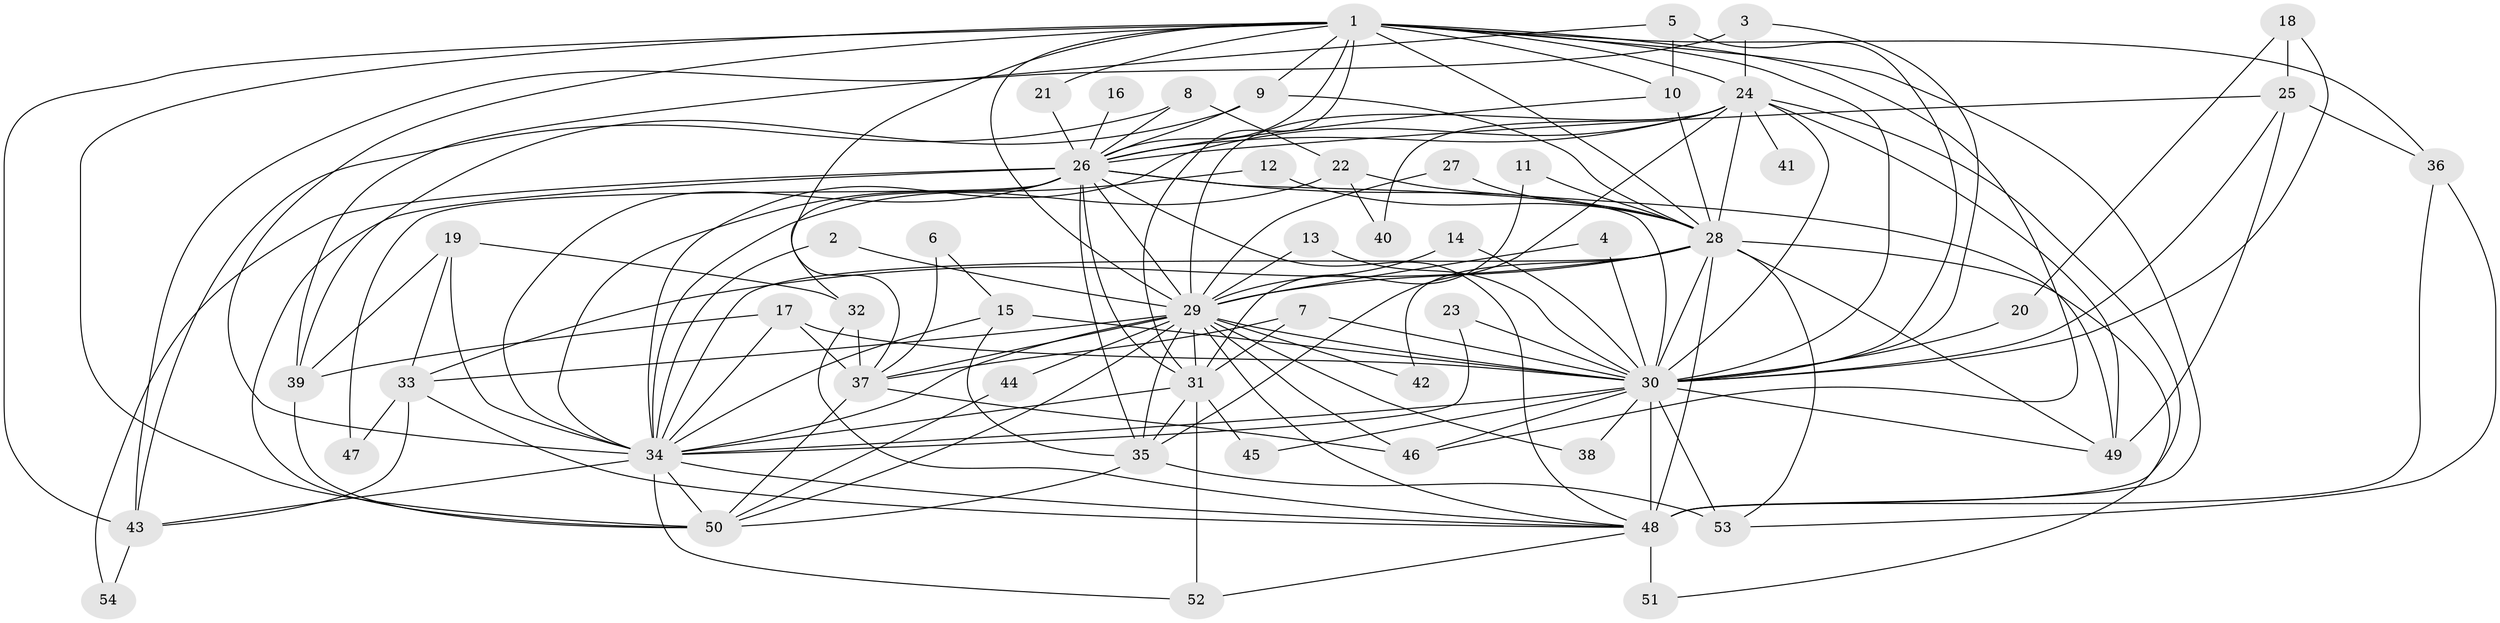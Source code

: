 // original degree distribution, {13: 0.009345794392523364, 14: 0.009345794392523364, 11: 0.009345794392523364, 21: 0.009345794392523364, 19: 0.009345794392523364, 16: 0.009345794392523364, 25: 0.028037383177570093, 32: 0.009345794392523364, 9: 0.018691588785046728, 3: 0.16822429906542055, 8: 0.009345794392523364, 4: 0.09345794392523364, 2: 0.5514018691588785, 5: 0.028037383177570093, 6: 0.037383177570093455}
// Generated by graph-tools (version 1.1) at 2025/25/03/09/25 03:25:39]
// undirected, 54 vertices, 148 edges
graph export_dot {
graph [start="1"]
  node [color=gray90,style=filled];
  1;
  2;
  3;
  4;
  5;
  6;
  7;
  8;
  9;
  10;
  11;
  12;
  13;
  14;
  15;
  16;
  17;
  18;
  19;
  20;
  21;
  22;
  23;
  24;
  25;
  26;
  27;
  28;
  29;
  30;
  31;
  32;
  33;
  34;
  35;
  36;
  37;
  38;
  39;
  40;
  41;
  42;
  43;
  44;
  45;
  46;
  47;
  48;
  49;
  50;
  51;
  52;
  53;
  54;
  1 -- 9 [weight=1.0];
  1 -- 10 [weight=1.0];
  1 -- 21 [weight=1.0];
  1 -- 24 [weight=3.0];
  1 -- 26 [weight=3.0];
  1 -- 28 [weight=4.0];
  1 -- 29 [weight=4.0];
  1 -- 30 [weight=3.0];
  1 -- 31 [weight=1.0];
  1 -- 34 [weight=3.0];
  1 -- 36 [weight=1.0];
  1 -- 37 [weight=2.0];
  1 -- 43 [weight=1.0];
  1 -- 46 [weight=1.0];
  1 -- 48 [weight=3.0];
  1 -- 50 [weight=1.0];
  2 -- 29 [weight=1.0];
  2 -- 34 [weight=1.0];
  3 -- 24 [weight=1.0];
  3 -- 30 [weight=1.0];
  3 -- 43 [weight=1.0];
  4 -- 29 [weight=1.0];
  4 -- 30 [weight=1.0];
  5 -- 10 [weight=1.0];
  5 -- 30 [weight=1.0];
  5 -- 39 [weight=1.0];
  6 -- 15 [weight=1.0];
  6 -- 37 [weight=1.0];
  7 -- 30 [weight=2.0];
  7 -- 31 [weight=1.0];
  7 -- 37 [weight=1.0];
  8 -- 22 [weight=1.0];
  8 -- 26 [weight=1.0];
  8 -- 43 [weight=1.0];
  9 -- 26 [weight=1.0];
  9 -- 28 [weight=1.0];
  9 -- 39 [weight=1.0];
  10 -- 26 [weight=1.0];
  10 -- 28 [weight=1.0];
  11 -- 28 [weight=1.0];
  11 -- 31 [weight=1.0];
  12 -- 28 [weight=1.0];
  12 -- 34 [weight=1.0];
  13 -- 29 [weight=1.0];
  13 -- 30 [weight=1.0];
  14 -- 29 [weight=1.0];
  14 -- 30 [weight=1.0];
  15 -- 30 [weight=1.0];
  15 -- 34 [weight=1.0];
  15 -- 35 [weight=1.0];
  16 -- 26 [weight=1.0];
  17 -- 30 [weight=1.0];
  17 -- 34 [weight=1.0];
  17 -- 37 [weight=1.0];
  17 -- 39 [weight=1.0];
  18 -- 20 [weight=1.0];
  18 -- 25 [weight=1.0];
  18 -- 30 [weight=1.0];
  19 -- 32 [weight=1.0];
  19 -- 33 [weight=1.0];
  19 -- 34 [weight=1.0];
  19 -- 39 [weight=1.0];
  20 -- 30 [weight=1.0];
  21 -- 26 [weight=1.0];
  22 -- 34 [weight=1.0];
  22 -- 40 [weight=1.0];
  22 -- 49 [weight=1.0];
  23 -- 30 [weight=1.0];
  23 -- 34 [weight=1.0];
  24 -- 26 [weight=1.0];
  24 -- 28 [weight=2.0];
  24 -- 29 [weight=1.0];
  24 -- 30 [weight=1.0];
  24 -- 34 [weight=1.0];
  24 -- 35 [weight=1.0];
  24 -- 40 [weight=1.0];
  24 -- 41 [weight=2.0];
  24 -- 48 [weight=1.0];
  24 -- 49 [weight=2.0];
  25 -- 26 [weight=1.0];
  25 -- 30 [weight=1.0];
  25 -- 36 [weight=1.0];
  25 -- 49 [weight=1.0];
  26 -- 28 [weight=1.0];
  26 -- 29 [weight=1.0];
  26 -- 30 [weight=2.0];
  26 -- 31 [weight=1.0];
  26 -- 32 [weight=1.0];
  26 -- 34 [weight=1.0];
  26 -- 35 [weight=1.0];
  26 -- 47 [weight=1.0];
  26 -- 48 [weight=3.0];
  26 -- 50 [weight=1.0];
  26 -- 54 [weight=1.0];
  27 -- 28 [weight=1.0];
  27 -- 29 [weight=1.0];
  28 -- 29 [weight=1.0];
  28 -- 30 [weight=1.0];
  28 -- 33 [weight=1.0];
  28 -- 34 [weight=1.0];
  28 -- 42 [weight=1.0];
  28 -- 48 [weight=3.0];
  28 -- 49 [weight=1.0];
  28 -- 51 [weight=1.0];
  28 -- 53 [weight=2.0];
  29 -- 30 [weight=2.0];
  29 -- 31 [weight=1.0];
  29 -- 33 [weight=1.0];
  29 -- 34 [weight=1.0];
  29 -- 35 [weight=1.0];
  29 -- 37 [weight=1.0];
  29 -- 38 [weight=1.0];
  29 -- 42 [weight=1.0];
  29 -- 44 [weight=1.0];
  29 -- 46 [weight=1.0];
  29 -- 48 [weight=1.0];
  29 -- 50 [weight=1.0];
  30 -- 34 [weight=1.0];
  30 -- 38 [weight=1.0];
  30 -- 45 [weight=1.0];
  30 -- 46 [weight=1.0];
  30 -- 48 [weight=2.0];
  30 -- 49 [weight=1.0];
  30 -- 53 [weight=2.0];
  31 -- 34 [weight=1.0];
  31 -- 35 [weight=1.0];
  31 -- 45 [weight=1.0];
  31 -- 52 [weight=1.0];
  32 -- 37 [weight=1.0];
  32 -- 48 [weight=2.0];
  33 -- 43 [weight=1.0];
  33 -- 47 [weight=1.0];
  33 -- 48 [weight=1.0];
  34 -- 43 [weight=1.0];
  34 -- 48 [weight=1.0];
  34 -- 50 [weight=1.0];
  34 -- 52 [weight=1.0];
  35 -- 50 [weight=1.0];
  35 -- 53 [weight=2.0];
  36 -- 48 [weight=1.0];
  36 -- 53 [weight=1.0];
  37 -- 46 [weight=1.0];
  37 -- 50 [weight=1.0];
  39 -- 50 [weight=1.0];
  43 -- 54 [weight=1.0];
  44 -- 50 [weight=1.0];
  48 -- 51 [weight=2.0];
  48 -- 52 [weight=1.0];
}
